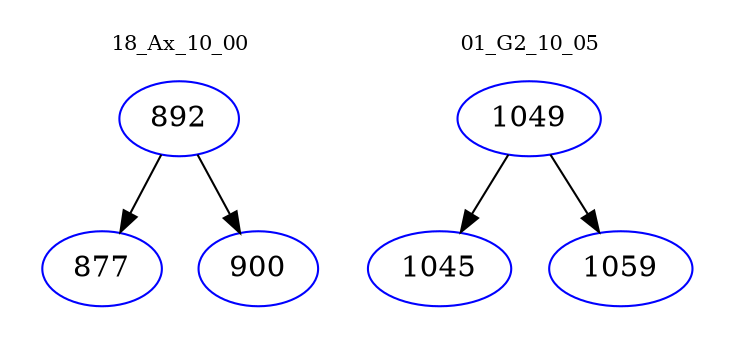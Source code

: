 digraph{
subgraph cluster_0 {
color = white
label = "18_Ax_10_00";
fontsize=10;
T0_892 [label="892", color="blue"]
T0_892 -> T0_877 [color="black"]
T0_877 [label="877", color="blue"]
T0_892 -> T0_900 [color="black"]
T0_900 [label="900", color="blue"]
}
subgraph cluster_1 {
color = white
label = "01_G2_10_05";
fontsize=10;
T1_1049 [label="1049", color="blue"]
T1_1049 -> T1_1045 [color="black"]
T1_1045 [label="1045", color="blue"]
T1_1049 -> T1_1059 [color="black"]
T1_1059 [label="1059", color="blue"]
}
}
